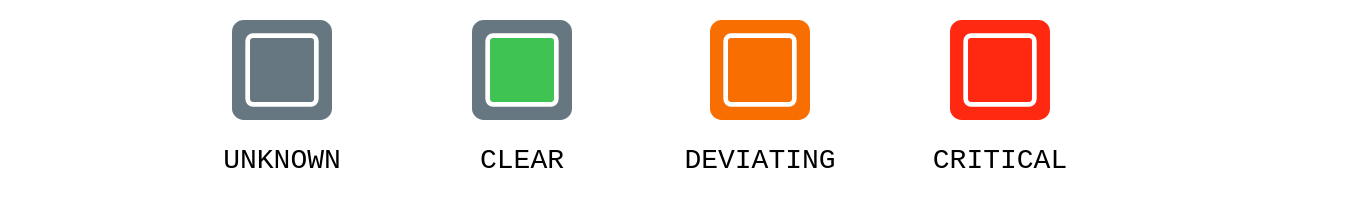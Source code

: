 <mxfile version="14.8.3" type="device"><diagram id="GOFHlGoA2OW3VGqMn38v" name="Page-1"><mxGraphModel dx="2595" dy="744" grid="1" gridSize="10" guides="1" tooltips="1" connect="1" arrows="1" fold="1" page="1" pageScale="1" pageWidth="1169" pageHeight="827" math="0" shadow="0"><root><mxCell id="0"/><mxCell id="1" parent="0"/><mxCell id="YpXlERrC88PSrvPA3rP3-1" value="" style="rounded=0;whiteSpace=wrap;html=1;strokeColor=none;fontStyle=4" parent="1" vertex="1"><mxGeometry x="-214.5" y="150" width="640" height="110" as="geometry"/></mxCell><mxCell id="YpXlERrC88PSrvPA3rP3-15" value="" style="group" parent="1" connectable="0" vertex="1"><mxGeometry x="-30" y="160" width="498" height="100" as="geometry"/></mxCell><mxCell id="h9IpM4MZp7HTpO5M_NQf-1" value="" style="shape=image;imageAspect=0;aspect=fixed;verticalLabelPosition=bottom;verticalAlign=top;image=data:image/svg+xml,PHN2ZyB4bWxucz0iaHR0cDovL3d3dy53My5vcmcvMjAwMC9zdmciIHdpZHRoPSIxMjgiIGhlaWdodD0iMTI4IiB2aWV3Qm94PSIwIDAgMTI4IDEyOCIgZmlsbD0ibm9uZSI+JiN4YTs8cmVjdCB3aWR0aD0iMTI4IiBoZWlnaHQ9IjEyOCIgcng9IjE1IiBmaWxsPSIjNjY3NzgyIi8+JiN4YTs8cmVjdCB4PSIyMC4wNjY3IiB5PSIyMC4wNjY3IiB3aWR0aD0iODcuODY2NyIgaGVpZ2h0PSI4Ny44NjY3IiByeD0iNyIgZmlsbD0iIzNGQzQ1NCIgc3Ryb2tlPSJ3aGl0ZSIgc3Ryb2tlLXdpZHRoPSI2Ii8+JiN4YTs8L3N2Zz4=;" vertex="1" parent="1"><mxGeometry x="21" y="160" width="50" height="50" as="geometry"/></mxCell><mxCell id="YpXlERrC88PSrvPA3rP3-6" value="&lt;font style=&quot;font-size: 14px;&quot;&gt;CLEAR&lt;/font&gt;" style="rounded=0;whiteSpace=wrap;html=1;strokeColor=none;fontFamily=Courier New;fontSize=14;fillColor=none;" parent="1" vertex="1"><mxGeometry x="-18" y="200" width="128" height="60" as="geometry"/></mxCell><mxCell id="YpXlERrC88PSrvPA3rP3-3" value="" style="shape=image;verticalLabelPosition=bottom;labelBackgroundColor=#ffffff;verticalAlign=top;aspect=fixed;imageAspect=0;image=data:image/svg+xml,PHN2ZyB4bWxucz0iaHR0cDovL3d3dy53My5vcmcvMjAwMC9zdmciIHdpZHRoPSIxMjgiIGhlaWdodD0iMTI4IiB2aWV3Qm94PSIwIDAgMTI4IDEyOCIgZmlsbD0ibm9uZSI+JiN4YTs8cmVjdCB3aWR0aD0iMTI4IiBoZWlnaHQ9IjEyOCIgcng9IjE1IiBmaWxsPSIjRjg2RTAwIi8+JiN4YTs8cmVjdCB4PSIyMC4wNjY3IiB5PSIyMC4wNjY3IiB3aWR0aD0iODcuODY2NyIgaGVpZ2h0PSI4Ny44NjY3IiByeD0iNyIgZmlsbD0iI0Y4NkUwMCIgc3Ryb2tlPSJ3aGl0ZSIgc3Ryb2tlLXdpZHRoPSI2Ii8+JiN4YTs8L3N2Zz4=;" parent="1" vertex="1"><mxGeometry x="140" y="160" width="50" height="50" as="geometry"/></mxCell><mxCell id="YpXlERrC88PSrvPA3rP3-4" value="" style="shape=image;verticalLabelPosition=bottom;labelBackgroundColor=#ffffff;verticalAlign=top;aspect=fixed;imageAspect=0;image=data:image/svg+xml,PHN2ZyB4bWxucz0iaHR0cDovL3d3dy53My5vcmcvMjAwMC9zdmciIHdpZHRoPSIxMjgiIGhlaWdodD0iMTI4IiB2aWV3Qm94PSIwIDAgMTI4IDEyOCIgZmlsbD0ibm9uZSI+JiN4YTs8cmVjdCB3aWR0aD0iMTI4IiBoZWlnaHQ9IjEyOCIgcng9IjE1IiBmaWxsPSIjRkYyODExIi8+JiN4YTs8cmVjdCB4PSIyMC4wNjY3IiB5PSIyMC4wNjY3IiB3aWR0aD0iODcuODY2NyIgaGVpZ2h0PSI4Ny44NjY3IiByeD0iNyIgZmlsbD0iI0ZGMjgxMSIgc3Ryb2tlPSJ3aGl0ZSIgc3Ryb2tlLXdpZHRoPSI2Ii8+JiN4YTs8L3N2Zz4=;" parent="1" vertex="1"><mxGeometry x="260" y="160" width="50" height="50" as="geometry"/></mxCell><mxCell id="YpXlERrC88PSrvPA3rP3-5" value="" style="shape=image;verticalLabelPosition=bottom;labelBackgroundColor=#ffffff;verticalAlign=top;aspect=fixed;imageAspect=0;image=data:image/svg+xml,PHN2ZyB4bWxucz0iaHR0cDovL3d3dy53My5vcmcvMjAwMC9zdmciIHdpZHRoPSIxMjgiIGhlaWdodD0iMTI4IiB2aWV3Qm94PSIwIDAgMTI4IDEyOCIgZmlsbD0ibm9uZSI+JiN4YTs8cmVjdCB3aWR0aD0iMTI4IiBoZWlnaHQ9IjEyOCIgcng9IjE1IiBmaWxsPSIjNjY3NzgyIi8+JiN4YTs8cmVjdCB4PSIyMC4wNjY3IiB5PSIyMC4wNjY3IiB3aWR0aD0iODcuODY2NyIgaGVpZ2h0PSI4Ny44NjY3IiByeD0iNyIgZmlsbD0iIzY2Nzc4MiIgc3Ryb2tlPSJ3aGl0ZSIgc3Ryb2tlLXdpZHRoPSI2Ii8+JiN4YTs8L3N2Zz4=;" parent="1" vertex="1"><mxGeometry x="-99" y="160" width="50" height="50" as="geometry"/></mxCell><mxCell id="YpXlERrC88PSrvPA3rP3-7" value="DEVIATING" style="rounded=0;whiteSpace=wrap;html=1;strokeColor=none;fontFamily=Courier New;fontSize=14;fillColor=none;" parent="1" vertex="1"><mxGeometry x="101" y="200" width="128" height="60" as="geometry"/></mxCell><mxCell id="YpXlERrC88PSrvPA3rP3-8" value="&lt;font style=&quot;font-size: 14px;&quot;&gt;CRITICAL&lt;/font&gt;" style="rounded=0;whiteSpace=wrap;html=1;strokeColor=none;fontFamily=Courier New;fontSize=14;fillColor=none;" parent="1" vertex="1"><mxGeometry x="221" y="200" width="128" height="60" as="geometry"/></mxCell><mxCell id="YpXlERrC88PSrvPA3rP3-10" value="&lt;font style=&quot;font-size: 14px;&quot;&gt;UNKNOWN&lt;/font&gt;" style="rounded=0;whiteSpace=wrap;html=1;strokeColor=none;fontFamily=Courier New;fontSize=14;fillColor=none;" parent="1" vertex="1"><mxGeometry x="-138" y="200" width="128" height="60" as="geometry"/></mxCell></root></mxGraphModel></diagram></mxfile>